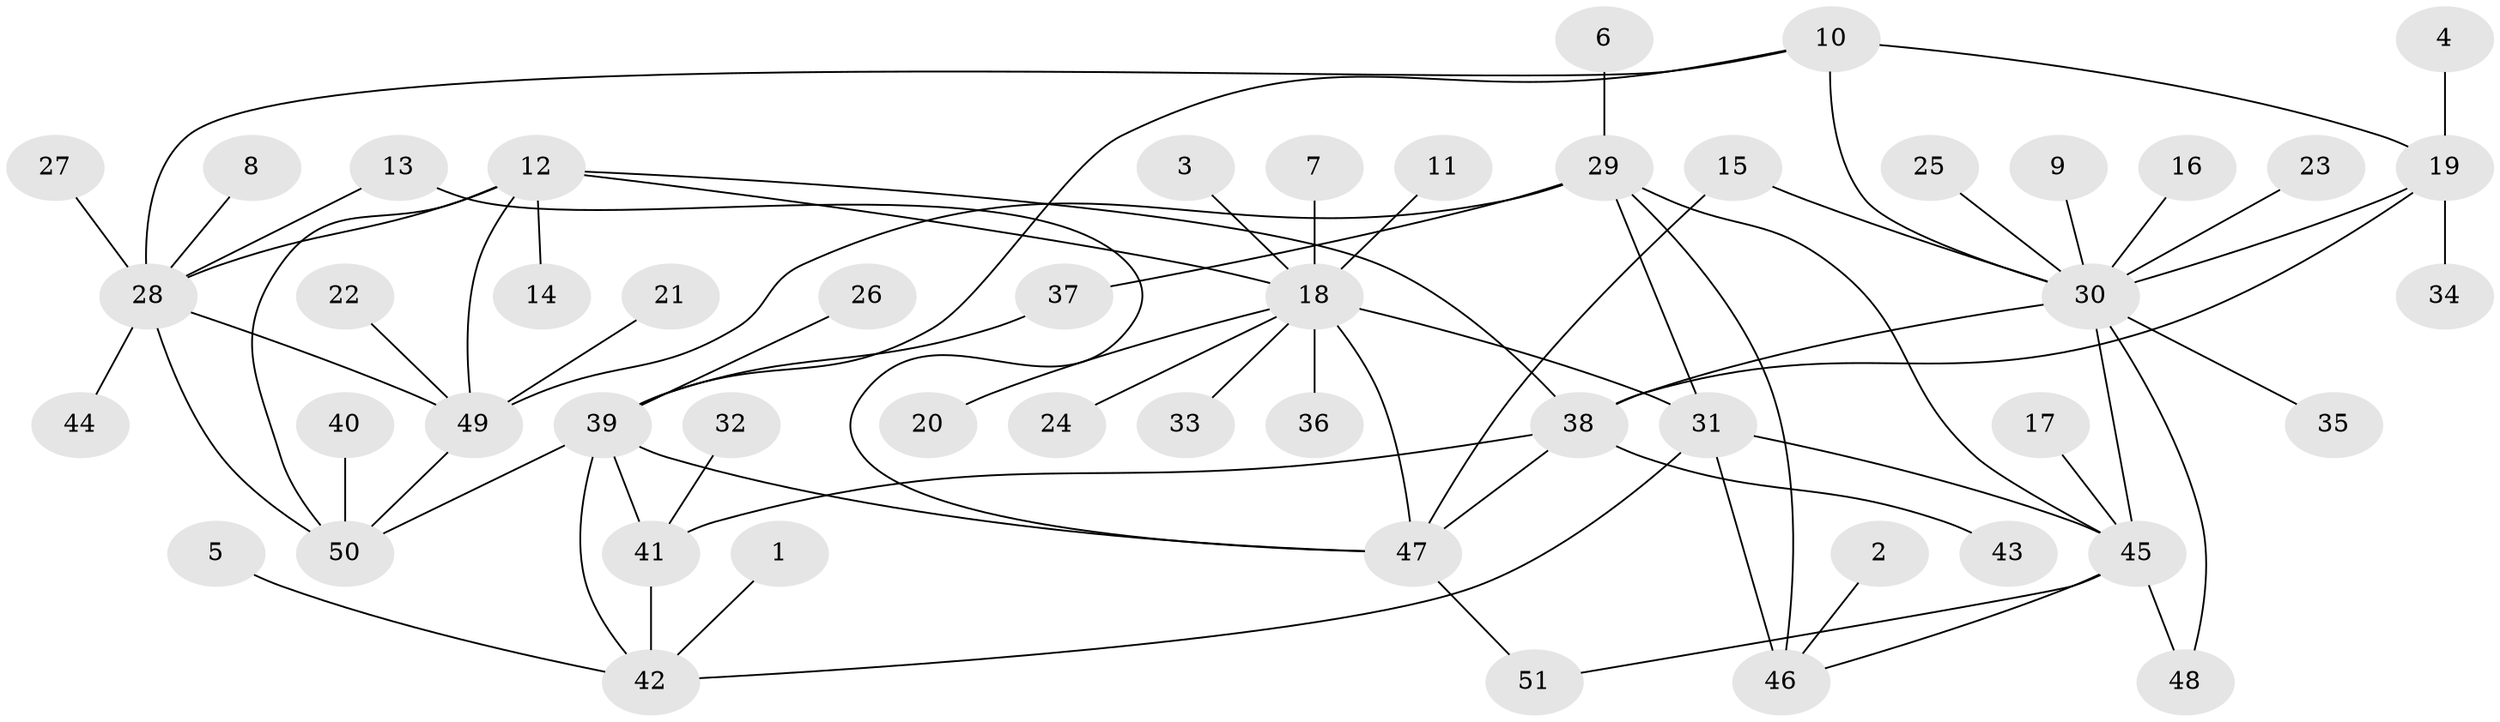 // original degree distribution, {6: 0.0196078431372549, 8: 0.06862745098039216, 5: 0.029411764705882353, 15: 0.00980392156862745, 7: 0.0196078431372549, 9: 0.029411764705882353, 4: 0.0392156862745098, 11: 0.0392156862745098, 1: 0.5882352941176471, 2: 0.12745098039215685, 3: 0.029411764705882353}
// Generated by graph-tools (version 1.1) at 2025/02/03/09/25 03:02:37]
// undirected, 51 vertices, 72 edges
graph export_dot {
graph [start="1"]
  node [color=gray90,style=filled];
  1;
  2;
  3;
  4;
  5;
  6;
  7;
  8;
  9;
  10;
  11;
  12;
  13;
  14;
  15;
  16;
  17;
  18;
  19;
  20;
  21;
  22;
  23;
  24;
  25;
  26;
  27;
  28;
  29;
  30;
  31;
  32;
  33;
  34;
  35;
  36;
  37;
  38;
  39;
  40;
  41;
  42;
  43;
  44;
  45;
  46;
  47;
  48;
  49;
  50;
  51;
  1 -- 42 [weight=1.0];
  2 -- 46 [weight=1.0];
  3 -- 18 [weight=1.0];
  4 -- 19 [weight=1.0];
  5 -- 42 [weight=1.0];
  6 -- 29 [weight=1.0];
  7 -- 18 [weight=1.0];
  8 -- 28 [weight=1.0];
  9 -- 30 [weight=1.0];
  10 -- 19 [weight=1.0];
  10 -- 28 [weight=1.0];
  10 -- 30 [weight=2.0];
  10 -- 39 [weight=1.0];
  11 -- 18 [weight=1.0];
  12 -- 14 [weight=1.0];
  12 -- 18 [weight=2.0];
  12 -- 28 [weight=1.0];
  12 -- 38 [weight=1.0];
  12 -- 49 [weight=1.0];
  12 -- 50 [weight=2.0];
  13 -- 28 [weight=1.0];
  13 -- 47 [weight=1.0];
  15 -- 30 [weight=1.0];
  15 -- 47 [weight=1.0];
  16 -- 30 [weight=1.0];
  17 -- 45 [weight=1.0];
  18 -- 20 [weight=1.0];
  18 -- 24 [weight=1.0];
  18 -- 31 [weight=1.0];
  18 -- 33 [weight=1.0];
  18 -- 36 [weight=1.0];
  18 -- 47 [weight=4.0];
  19 -- 30 [weight=2.0];
  19 -- 34 [weight=1.0];
  19 -- 38 [weight=4.0];
  21 -- 49 [weight=1.0];
  22 -- 49 [weight=1.0];
  23 -- 30 [weight=1.0];
  25 -- 30 [weight=1.0];
  26 -- 39 [weight=1.0];
  27 -- 28 [weight=1.0];
  28 -- 44 [weight=1.0];
  28 -- 49 [weight=1.0];
  28 -- 50 [weight=2.0];
  29 -- 31 [weight=2.0];
  29 -- 37 [weight=1.0];
  29 -- 45 [weight=2.0];
  29 -- 46 [weight=2.0];
  29 -- 49 [weight=1.0];
  30 -- 35 [weight=1.0];
  30 -- 38 [weight=2.0];
  30 -- 45 [weight=1.0];
  30 -- 48 [weight=1.0];
  31 -- 42 [weight=1.0];
  31 -- 45 [weight=1.0];
  31 -- 46 [weight=1.0];
  32 -- 41 [weight=1.0];
  37 -- 39 [weight=1.0];
  38 -- 41 [weight=1.0];
  38 -- 43 [weight=1.0];
  38 -- 47 [weight=1.0];
  39 -- 41 [weight=4.0];
  39 -- 42 [weight=2.0];
  39 -- 47 [weight=1.0];
  39 -- 50 [weight=1.0];
  40 -- 50 [weight=1.0];
  41 -- 42 [weight=2.0];
  45 -- 46 [weight=1.0];
  45 -- 48 [weight=1.0];
  45 -- 51 [weight=1.0];
  47 -- 51 [weight=1.0];
  49 -- 50 [weight=2.0];
}
